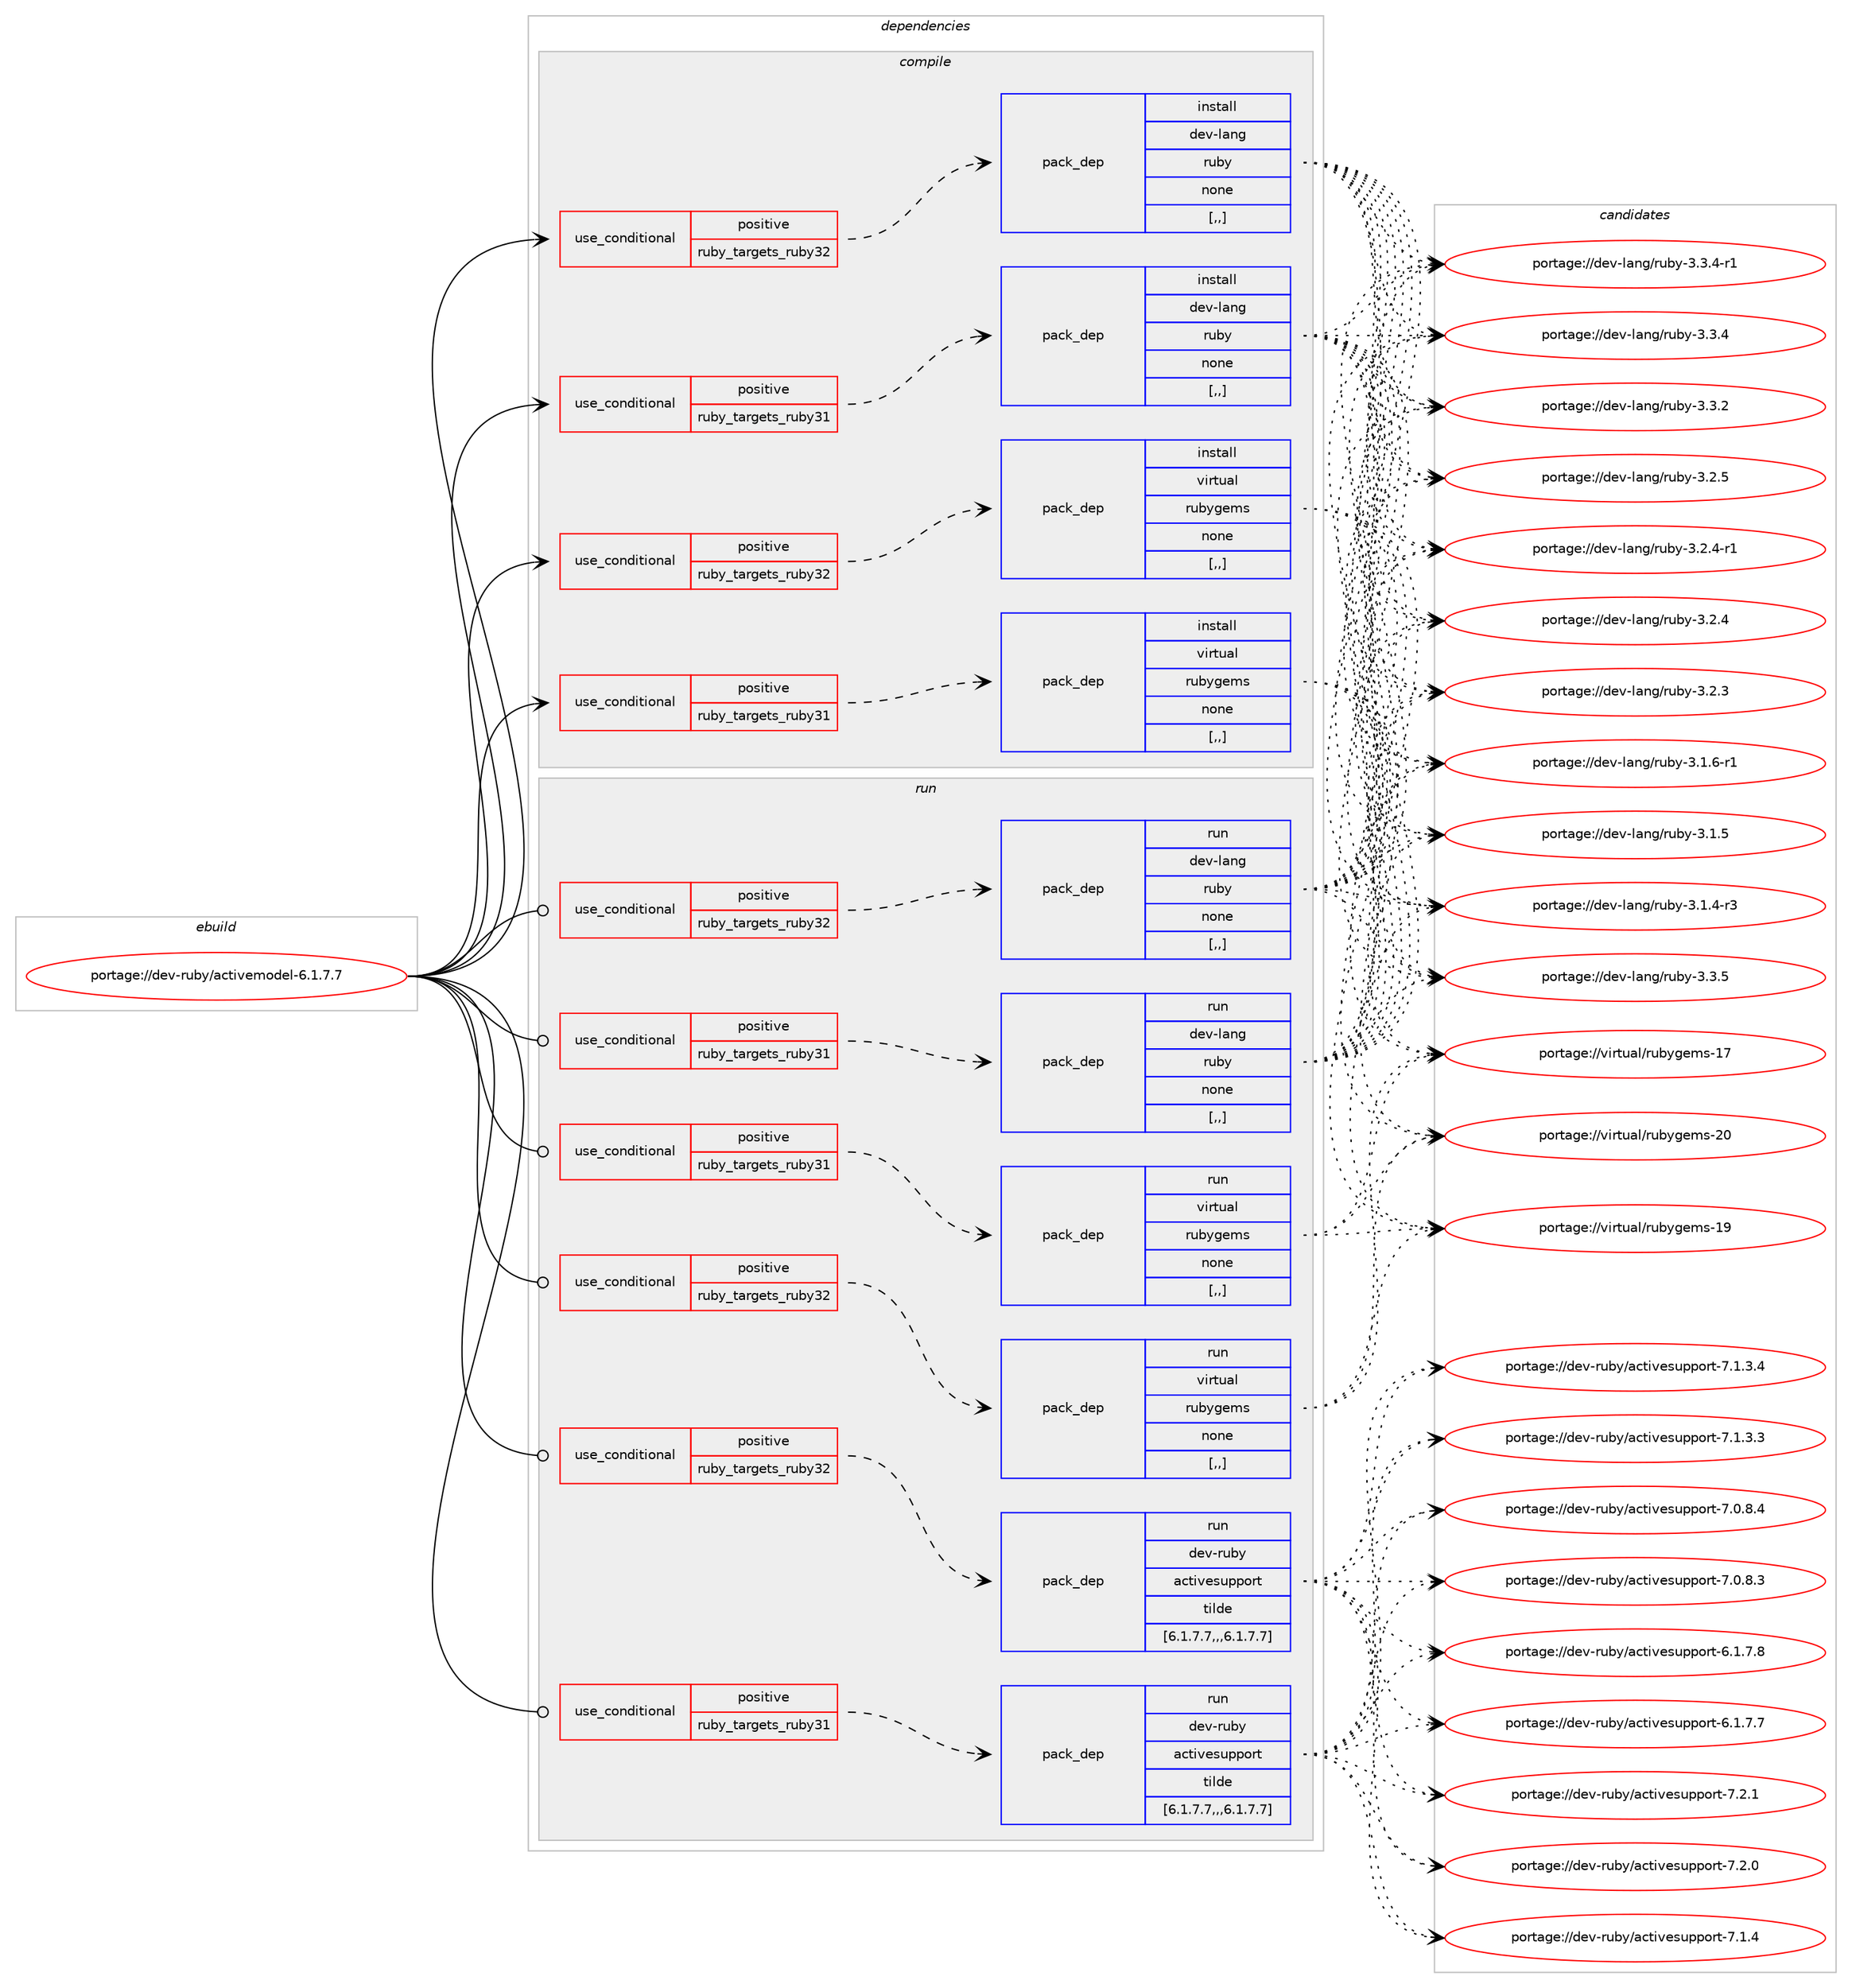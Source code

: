 digraph prolog {

# *************
# Graph options
# *************

newrank=true;
concentrate=true;
compound=true;
graph [rankdir=LR,fontname=Helvetica,fontsize=10,ranksep=1.5];#, ranksep=2.5, nodesep=0.2];
edge  [arrowhead=vee];
node  [fontname=Helvetica,fontsize=10];

# **********
# The ebuild
# **********

subgraph cluster_leftcol {
color=gray;
label=<<i>ebuild</i>>;
id [label="portage://dev-ruby/activemodel-6.1.7.7", color=red, width=4, href="../dev-ruby/activemodel-6.1.7.7.svg"];
}

# ****************
# The dependencies
# ****************

subgraph cluster_midcol {
color=gray;
label=<<i>dependencies</i>>;
subgraph cluster_compile {
fillcolor="#eeeeee";
style=filled;
label=<<i>compile</i>>;
subgraph cond174315 {
dependency670095 [label=<<TABLE BORDER="0" CELLBORDER="1" CELLSPACING="0" CELLPADDING="4"><TR><TD ROWSPAN="3" CELLPADDING="10">use_conditional</TD></TR><TR><TD>positive</TD></TR><TR><TD>ruby_targets_ruby31</TD></TR></TABLE>>, shape=none, color=red];
subgraph pack490902 {
dependency670096 [label=<<TABLE BORDER="0" CELLBORDER="1" CELLSPACING="0" CELLPADDING="4" WIDTH="220"><TR><TD ROWSPAN="6" CELLPADDING="30">pack_dep</TD></TR><TR><TD WIDTH="110">install</TD></TR><TR><TD>dev-lang</TD></TR><TR><TD>ruby</TD></TR><TR><TD>none</TD></TR><TR><TD>[,,]</TD></TR></TABLE>>, shape=none, color=blue];
}
dependency670095:e -> dependency670096:w [weight=20,style="dashed",arrowhead="vee"];
}
id:e -> dependency670095:w [weight=20,style="solid",arrowhead="vee"];
subgraph cond174316 {
dependency670097 [label=<<TABLE BORDER="0" CELLBORDER="1" CELLSPACING="0" CELLPADDING="4"><TR><TD ROWSPAN="3" CELLPADDING="10">use_conditional</TD></TR><TR><TD>positive</TD></TR><TR><TD>ruby_targets_ruby31</TD></TR></TABLE>>, shape=none, color=red];
subgraph pack490903 {
dependency670098 [label=<<TABLE BORDER="0" CELLBORDER="1" CELLSPACING="0" CELLPADDING="4" WIDTH="220"><TR><TD ROWSPAN="6" CELLPADDING="30">pack_dep</TD></TR><TR><TD WIDTH="110">install</TD></TR><TR><TD>virtual</TD></TR><TR><TD>rubygems</TD></TR><TR><TD>none</TD></TR><TR><TD>[,,]</TD></TR></TABLE>>, shape=none, color=blue];
}
dependency670097:e -> dependency670098:w [weight=20,style="dashed",arrowhead="vee"];
}
id:e -> dependency670097:w [weight=20,style="solid",arrowhead="vee"];
subgraph cond174317 {
dependency670099 [label=<<TABLE BORDER="0" CELLBORDER="1" CELLSPACING="0" CELLPADDING="4"><TR><TD ROWSPAN="3" CELLPADDING="10">use_conditional</TD></TR><TR><TD>positive</TD></TR><TR><TD>ruby_targets_ruby32</TD></TR></TABLE>>, shape=none, color=red];
subgraph pack490904 {
dependency670100 [label=<<TABLE BORDER="0" CELLBORDER="1" CELLSPACING="0" CELLPADDING="4" WIDTH="220"><TR><TD ROWSPAN="6" CELLPADDING="30">pack_dep</TD></TR><TR><TD WIDTH="110">install</TD></TR><TR><TD>dev-lang</TD></TR><TR><TD>ruby</TD></TR><TR><TD>none</TD></TR><TR><TD>[,,]</TD></TR></TABLE>>, shape=none, color=blue];
}
dependency670099:e -> dependency670100:w [weight=20,style="dashed",arrowhead="vee"];
}
id:e -> dependency670099:w [weight=20,style="solid",arrowhead="vee"];
subgraph cond174318 {
dependency670101 [label=<<TABLE BORDER="0" CELLBORDER="1" CELLSPACING="0" CELLPADDING="4"><TR><TD ROWSPAN="3" CELLPADDING="10">use_conditional</TD></TR><TR><TD>positive</TD></TR><TR><TD>ruby_targets_ruby32</TD></TR></TABLE>>, shape=none, color=red];
subgraph pack490905 {
dependency670102 [label=<<TABLE BORDER="0" CELLBORDER="1" CELLSPACING="0" CELLPADDING="4" WIDTH="220"><TR><TD ROWSPAN="6" CELLPADDING="30">pack_dep</TD></TR><TR><TD WIDTH="110">install</TD></TR><TR><TD>virtual</TD></TR><TR><TD>rubygems</TD></TR><TR><TD>none</TD></TR><TR><TD>[,,]</TD></TR></TABLE>>, shape=none, color=blue];
}
dependency670101:e -> dependency670102:w [weight=20,style="dashed",arrowhead="vee"];
}
id:e -> dependency670101:w [weight=20,style="solid",arrowhead="vee"];
}
subgraph cluster_compileandrun {
fillcolor="#eeeeee";
style=filled;
label=<<i>compile and run</i>>;
}
subgraph cluster_run {
fillcolor="#eeeeee";
style=filled;
label=<<i>run</i>>;
subgraph cond174319 {
dependency670103 [label=<<TABLE BORDER="0" CELLBORDER="1" CELLSPACING="0" CELLPADDING="4"><TR><TD ROWSPAN="3" CELLPADDING="10">use_conditional</TD></TR><TR><TD>positive</TD></TR><TR><TD>ruby_targets_ruby31</TD></TR></TABLE>>, shape=none, color=red];
subgraph pack490906 {
dependency670104 [label=<<TABLE BORDER="0" CELLBORDER="1" CELLSPACING="0" CELLPADDING="4" WIDTH="220"><TR><TD ROWSPAN="6" CELLPADDING="30">pack_dep</TD></TR><TR><TD WIDTH="110">run</TD></TR><TR><TD>dev-lang</TD></TR><TR><TD>ruby</TD></TR><TR><TD>none</TD></TR><TR><TD>[,,]</TD></TR></TABLE>>, shape=none, color=blue];
}
dependency670103:e -> dependency670104:w [weight=20,style="dashed",arrowhead="vee"];
}
id:e -> dependency670103:w [weight=20,style="solid",arrowhead="odot"];
subgraph cond174320 {
dependency670105 [label=<<TABLE BORDER="0" CELLBORDER="1" CELLSPACING="0" CELLPADDING="4"><TR><TD ROWSPAN="3" CELLPADDING="10">use_conditional</TD></TR><TR><TD>positive</TD></TR><TR><TD>ruby_targets_ruby31</TD></TR></TABLE>>, shape=none, color=red];
subgraph pack490907 {
dependency670106 [label=<<TABLE BORDER="0" CELLBORDER="1" CELLSPACING="0" CELLPADDING="4" WIDTH="220"><TR><TD ROWSPAN="6" CELLPADDING="30">pack_dep</TD></TR><TR><TD WIDTH="110">run</TD></TR><TR><TD>dev-ruby</TD></TR><TR><TD>activesupport</TD></TR><TR><TD>tilde</TD></TR><TR><TD>[6.1.7.7,,,6.1.7.7]</TD></TR></TABLE>>, shape=none, color=blue];
}
dependency670105:e -> dependency670106:w [weight=20,style="dashed",arrowhead="vee"];
}
id:e -> dependency670105:w [weight=20,style="solid",arrowhead="odot"];
subgraph cond174321 {
dependency670107 [label=<<TABLE BORDER="0" CELLBORDER="1" CELLSPACING="0" CELLPADDING="4"><TR><TD ROWSPAN="3" CELLPADDING="10">use_conditional</TD></TR><TR><TD>positive</TD></TR><TR><TD>ruby_targets_ruby31</TD></TR></TABLE>>, shape=none, color=red];
subgraph pack490908 {
dependency670108 [label=<<TABLE BORDER="0" CELLBORDER="1" CELLSPACING="0" CELLPADDING="4" WIDTH="220"><TR><TD ROWSPAN="6" CELLPADDING="30">pack_dep</TD></TR><TR><TD WIDTH="110">run</TD></TR><TR><TD>virtual</TD></TR><TR><TD>rubygems</TD></TR><TR><TD>none</TD></TR><TR><TD>[,,]</TD></TR></TABLE>>, shape=none, color=blue];
}
dependency670107:e -> dependency670108:w [weight=20,style="dashed",arrowhead="vee"];
}
id:e -> dependency670107:w [weight=20,style="solid",arrowhead="odot"];
subgraph cond174322 {
dependency670109 [label=<<TABLE BORDER="0" CELLBORDER="1" CELLSPACING="0" CELLPADDING="4"><TR><TD ROWSPAN="3" CELLPADDING="10">use_conditional</TD></TR><TR><TD>positive</TD></TR><TR><TD>ruby_targets_ruby32</TD></TR></TABLE>>, shape=none, color=red];
subgraph pack490909 {
dependency670110 [label=<<TABLE BORDER="0" CELLBORDER="1" CELLSPACING="0" CELLPADDING="4" WIDTH="220"><TR><TD ROWSPAN="6" CELLPADDING="30">pack_dep</TD></TR><TR><TD WIDTH="110">run</TD></TR><TR><TD>dev-lang</TD></TR><TR><TD>ruby</TD></TR><TR><TD>none</TD></TR><TR><TD>[,,]</TD></TR></TABLE>>, shape=none, color=blue];
}
dependency670109:e -> dependency670110:w [weight=20,style="dashed",arrowhead="vee"];
}
id:e -> dependency670109:w [weight=20,style="solid",arrowhead="odot"];
subgraph cond174323 {
dependency670111 [label=<<TABLE BORDER="0" CELLBORDER="1" CELLSPACING="0" CELLPADDING="4"><TR><TD ROWSPAN="3" CELLPADDING="10">use_conditional</TD></TR><TR><TD>positive</TD></TR><TR><TD>ruby_targets_ruby32</TD></TR></TABLE>>, shape=none, color=red];
subgraph pack490910 {
dependency670112 [label=<<TABLE BORDER="0" CELLBORDER="1" CELLSPACING="0" CELLPADDING="4" WIDTH="220"><TR><TD ROWSPAN="6" CELLPADDING="30">pack_dep</TD></TR><TR><TD WIDTH="110">run</TD></TR><TR><TD>dev-ruby</TD></TR><TR><TD>activesupport</TD></TR><TR><TD>tilde</TD></TR><TR><TD>[6.1.7.7,,,6.1.7.7]</TD></TR></TABLE>>, shape=none, color=blue];
}
dependency670111:e -> dependency670112:w [weight=20,style="dashed",arrowhead="vee"];
}
id:e -> dependency670111:w [weight=20,style="solid",arrowhead="odot"];
subgraph cond174324 {
dependency670113 [label=<<TABLE BORDER="0" CELLBORDER="1" CELLSPACING="0" CELLPADDING="4"><TR><TD ROWSPAN="3" CELLPADDING="10">use_conditional</TD></TR><TR><TD>positive</TD></TR><TR><TD>ruby_targets_ruby32</TD></TR></TABLE>>, shape=none, color=red];
subgraph pack490911 {
dependency670114 [label=<<TABLE BORDER="0" CELLBORDER="1" CELLSPACING="0" CELLPADDING="4" WIDTH="220"><TR><TD ROWSPAN="6" CELLPADDING="30">pack_dep</TD></TR><TR><TD WIDTH="110">run</TD></TR><TR><TD>virtual</TD></TR><TR><TD>rubygems</TD></TR><TR><TD>none</TD></TR><TR><TD>[,,]</TD></TR></TABLE>>, shape=none, color=blue];
}
dependency670113:e -> dependency670114:w [weight=20,style="dashed",arrowhead="vee"];
}
id:e -> dependency670113:w [weight=20,style="solid",arrowhead="odot"];
}
}

# **************
# The candidates
# **************

subgraph cluster_choices {
rank=same;
color=gray;
label=<<i>candidates</i>>;

subgraph choice490902 {
color=black;
nodesep=1;
choice10010111845108971101034711411798121455146514653 [label="portage://dev-lang/ruby-3.3.5", color=red, width=4,href="../dev-lang/ruby-3.3.5.svg"];
choice100101118451089711010347114117981214551465146524511449 [label="portage://dev-lang/ruby-3.3.4-r1", color=red, width=4,href="../dev-lang/ruby-3.3.4-r1.svg"];
choice10010111845108971101034711411798121455146514652 [label="portage://dev-lang/ruby-3.3.4", color=red, width=4,href="../dev-lang/ruby-3.3.4.svg"];
choice10010111845108971101034711411798121455146514650 [label="portage://dev-lang/ruby-3.3.2", color=red, width=4,href="../dev-lang/ruby-3.3.2.svg"];
choice10010111845108971101034711411798121455146504653 [label="portage://dev-lang/ruby-3.2.5", color=red, width=4,href="../dev-lang/ruby-3.2.5.svg"];
choice100101118451089711010347114117981214551465046524511449 [label="portage://dev-lang/ruby-3.2.4-r1", color=red, width=4,href="../dev-lang/ruby-3.2.4-r1.svg"];
choice10010111845108971101034711411798121455146504652 [label="portage://dev-lang/ruby-3.2.4", color=red, width=4,href="../dev-lang/ruby-3.2.4.svg"];
choice10010111845108971101034711411798121455146504651 [label="portage://dev-lang/ruby-3.2.3", color=red, width=4,href="../dev-lang/ruby-3.2.3.svg"];
choice100101118451089711010347114117981214551464946544511449 [label="portage://dev-lang/ruby-3.1.6-r1", color=red, width=4,href="../dev-lang/ruby-3.1.6-r1.svg"];
choice10010111845108971101034711411798121455146494653 [label="portage://dev-lang/ruby-3.1.5", color=red, width=4,href="../dev-lang/ruby-3.1.5.svg"];
choice100101118451089711010347114117981214551464946524511451 [label="portage://dev-lang/ruby-3.1.4-r3", color=red, width=4,href="../dev-lang/ruby-3.1.4-r3.svg"];
dependency670096:e -> choice10010111845108971101034711411798121455146514653:w [style=dotted,weight="100"];
dependency670096:e -> choice100101118451089711010347114117981214551465146524511449:w [style=dotted,weight="100"];
dependency670096:e -> choice10010111845108971101034711411798121455146514652:w [style=dotted,weight="100"];
dependency670096:e -> choice10010111845108971101034711411798121455146514650:w [style=dotted,weight="100"];
dependency670096:e -> choice10010111845108971101034711411798121455146504653:w [style=dotted,weight="100"];
dependency670096:e -> choice100101118451089711010347114117981214551465046524511449:w [style=dotted,weight="100"];
dependency670096:e -> choice10010111845108971101034711411798121455146504652:w [style=dotted,weight="100"];
dependency670096:e -> choice10010111845108971101034711411798121455146504651:w [style=dotted,weight="100"];
dependency670096:e -> choice100101118451089711010347114117981214551464946544511449:w [style=dotted,weight="100"];
dependency670096:e -> choice10010111845108971101034711411798121455146494653:w [style=dotted,weight="100"];
dependency670096:e -> choice100101118451089711010347114117981214551464946524511451:w [style=dotted,weight="100"];
}
subgraph choice490903 {
color=black;
nodesep=1;
choice118105114116117971084711411798121103101109115455048 [label="portage://virtual/rubygems-20", color=red, width=4,href="../virtual/rubygems-20.svg"];
choice118105114116117971084711411798121103101109115454957 [label="portage://virtual/rubygems-19", color=red, width=4,href="../virtual/rubygems-19.svg"];
choice118105114116117971084711411798121103101109115454955 [label="portage://virtual/rubygems-17", color=red, width=4,href="../virtual/rubygems-17.svg"];
dependency670098:e -> choice118105114116117971084711411798121103101109115455048:w [style=dotted,weight="100"];
dependency670098:e -> choice118105114116117971084711411798121103101109115454957:w [style=dotted,weight="100"];
dependency670098:e -> choice118105114116117971084711411798121103101109115454955:w [style=dotted,weight="100"];
}
subgraph choice490904 {
color=black;
nodesep=1;
choice10010111845108971101034711411798121455146514653 [label="portage://dev-lang/ruby-3.3.5", color=red, width=4,href="../dev-lang/ruby-3.3.5.svg"];
choice100101118451089711010347114117981214551465146524511449 [label="portage://dev-lang/ruby-3.3.4-r1", color=red, width=4,href="../dev-lang/ruby-3.3.4-r1.svg"];
choice10010111845108971101034711411798121455146514652 [label="portage://dev-lang/ruby-3.3.4", color=red, width=4,href="../dev-lang/ruby-3.3.4.svg"];
choice10010111845108971101034711411798121455146514650 [label="portage://dev-lang/ruby-3.3.2", color=red, width=4,href="../dev-lang/ruby-3.3.2.svg"];
choice10010111845108971101034711411798121455146504653 [label="portage://dev-lang/ruby-3.2.5", color=red, width=4,href="../dev-lang/ruby-3.2.5.svg"];
choice100101118451089711010347114117981214551465046524511449 [label="portage://dev-lang/ruby-3.2.4-r1", color=red, width=4,href="../dev-lang/ruby-3.2.4-r1.svg"];
choice10010111845108971101034711411798121455146504652 [label="portage://dev-lang/ruby-3.2.4", color=red, width=4,href="../dev-lang/ruby-3.2.4.svg"];
choice10010111845108971101034711411798121455146504651 [label="portage://dev-lang/ruby-3.2.3", color=red, width=4,href="../dev-lang/ruby-3.2.3.svg"];
choice100101118451089711010347114117981214551464946544511449 [label="portage://dev-lang/ruby-3.1.6-r1", color=red, width=4,href="../dev-lang/ruby-3.1.6-r1.svg"];
choice10010111845108971101034711411798121455146494653 [label="portage://dev-lang/ruby-3.1.5", color=red, width=4,href="../dev-lang/ruby-3.1.5.svg"];
choice100101118451089711010347114117981214551464946524511451 [label="portage://dev-lang/ruby-3.1.4-r3", color=red, width=4,href="../dev-lang/ruby-3.1.4-r3.svg"];
dependency670100:e -> choice10010111845108971101034711411798121455146514653:w [style=dotted,weight="100"];
dependency670100:e -> choice100101118451089711010347114117981214551465146524511449:w [style=dotted,weight="100"];
dependency670100:e -> choice10010111845108971101034711411798121455146514652:w [style=dotted,weight="100"];
dependency670100:e -> choice10010111845108971101034711411798121455146514650:w [style=dotted,weight="100"];
dependency670100:e -> choice10010111845108971101034711411798121455146504653:w [style=dotted,weight="100"];
dependency670100:e -> choice100101118451089711010347114117981214551465046524511449:w [style=dotted,weight="100"];
dependency670100:e -> choice10010111845108971101034711411798121455146504652:w [style=dotted,weight="100"];
dependency670100:e -> choice10010111845108971101034711411798121455146504651:w [style=dotted,weight="100"];
dependency670100:e -> choice100101118451089711010347114117981214551464946544511449:w [style=dotted,weight="100"];
dependency670100:e -> choice10010111845108971101034711411798121455146494653:w [style=dotted,weight="100"];
dependency670100:e -> choice100101118451089711010347114117981214551464946524511451:w [style=dotted,weight="100"];
}
subgraph choice490905 {
color=black;
nodesep=1;
choice118105114116117971084711411798121103101109115455048 [label="portage://virtual/rubygems-20", color=red, width=4,href="../virtual/rubygems-20.svg"];
choice118105114116117971084711411798121103101109115454957 [label="portage://virtual/rubygems-19", color=red, width=4,href="../virtual/rubygems-19.svg"];
choice118105114116117971084711411798121103101109115454955 [label="portage://virtual/rubygems-17", color=red, width=4,href="../virtual/rubygems-17.svg"];
dependency670102:e -> choice118105114116117971084711411798121103101109115455048:w [style=dotted,weight="100"];
dependency670102:e -> choice118105114116117971084711411798121103101109115454957:w [style=dotted,weight="100"];
dependency670102:e -> choice118105114116117971084711411798121103101109115454955:w [style=dotted,weight="100"];
}
subgraph choice490906 {
color=black;
nodesep=1;
choice10010111845108971101034711411798121455146514653 [label="portage://dev-lang/ruby-3.3.5", color=red, width=4,href="../dev-lang/ruby-3.3.5.svg"];
choice100101118451089711010347114117981214551465146524511449 [label="portage://dev-lang/ruby-3.3.4-r1", color=red, width=4,href="../dev-lang/ruby-3.3.4-r1.svg"];
choice10010111845108971101034711411798121455146514652 [label="portage://dev-lang/ruby-3.3.4", color=red, width=4,href="../dev-lang/ruby-3.3.4.svg"];
choice10010111845108971101034711411798121455146514650 [label="portage://dev-lang/ruby-3.3.2", color=red, width=4,href="../dev-lang/ruby-3.3.2.svg"];
choice10010111845108971101034711411798121455146504653 [label="portage://dev-lang/ruby-3.2.5", color=red, width=4,href="../dev-lang/ruby-3.2.5.svg"];
choice100101118451089711010347114117981214551465046524511449 [label="portage://dev-lang/ruby-3.2.4-r1", color=red, width=4,href="../dev-lang/ruby-3.2.4-r1.svg"];
choice10010111845108971101034711411798121455146504652 [label="portage://dev-lang/ruby-3.2.4", color=red, width=4,href="../dev-lang/ruby-3.2.4.svg"];
choice10010111845108971101034711411798121455146504651 [label="portage://dev-lang/ruby-3.2.3", color=red, width=4,href="../dev-lang/ruby-3.2.3.svg"];
choice100101118451089711010347114117981214551464946544511449 [label="portage://dev-lang/ruby-3.1.6-r1", color=red, width=4,href="../dev-lang/ruby-3.1.6-r1.svg"];
choice10010111845108971101034711411798121455146494653 [label="portage://dev-lang/ruby-3.1.5", color=red, width=4,href="../dev-lang/ruby-3.1.5.svg"];
choice100101118451089711010347114117981214551464946524511451 [label="portage://dev-lang/ruby-3.1.4-r3", color=red, width=4,href="../dev-lang/ruby-3.1.4-r3.svg"];
dependency670104:e -> choice10010111845108971101034711411798121455146514653:w [style=dotted,weight="100"];
dependency670104:e -> choice100101118451089711010347114117981214551465146524511449:w [style=dotted,weight="100"];
dependency670104:e -> choice10010111845108971101034711411798121455146514652:w [style=dotted,weight="100"];
dependency670104:e -> choice10010111845108971101034711411798121455146514650:w [style=dotted,weight="100"];
dependency670104:e -> choice10010111845108971101034711411798121455146504653:w [style=dotted,weight="100"];
dependency670104:e -> choice100101118451089711010347114117981214551465046524511449:w [style=dotted,weight="100"];
dependency670104:e -> choice10010111845108971101034711411798121455146504652:w [style=dotted,weight="100"];
dependency670104:e -> choice10010111845108971101034711411798121455146504651:w [style=dotted,weight="100"];
dependency670104:e -> choice100101118451089711010347114117981214551464946544511449:w [style=dotted,weight="100"];
dependency670104:e -> choice10010111845108971101034711411798121455146494653:w [style=dotted,weight="100"];
dependency670104:e -> choice100101118451089711010347114117981214551464946524511451:w [style=dotted,weight="100"];
}
subgraph choice490907 {
color=black;
nodesep=1;
choice1001011184511411798121479799116105118101115117112112111114116455546504649 [label="portage://dev-ruby/activesupport-7.2.1", color=red, width=4,href="../dev-ruby/activesupport-7.2.1.svg"];
choice1001011184511411798121479799116105118101115117112112111114116455546504648 [label="portage://dev-ruby/activesupport-7.2.0", color=red, width=4,href="../dev-ruby/activesupport-7.2.0.svg"];
choice1001011184511411798121479799116105118101115117112112111114116455546494652 [label="portage://dev-ruby/activesupport-7.1.4", color=red, width=4,href="../dev-ruby/activesupport-7.1.4.svg"];
choice10010111845114117981214797991161051181011151171121121111141164555464946514652 [label="portage://dev-ruby/activesupport-7.1.3.4", color=red, width=4,href="../dev-ruby/activesupport-7.1.3.4.svg"];
choice10010111845114117981214797991161051181011151171121121111141164555464946514651 [label="portage://dev-ruby/activesupport-7.1.3.3", color=red, width=4,href="../dev-ruby/activesupport-7.1.3.3.svg"];
choice10010111845114117981214797991161051181011151171121121111141164555464846564652 [label="portage://dev-ruby/activesupport-7.0.8.4", color=red, width=4,href="../dev-ruby/activesupport-7.0.8.4.svg"];
choice10010111845114117981214797991161051181011151171121121111141164555464846564651 [label="portage://dev-ruby/activesupport-7.0.8.3", color=red, width=4,href="../dev-ruby/activesupport-7.0.8.3.svg"];
choice10010111845114117981214797991161051181011151171121121111141164554464946554656 [label="portage://dev-ruby/activesupport-6.1.7.8", color=red, width=4,href="../dev-ruby/activesupport-6.1.7.8.svg"];
choice10010111845114117981214797991161051181011151171121121111141164554464946554655 [label="portage://dev-ruby/activesupport-6.1.7.7", color=red, width=4,href="../dev-ruby/activesupport-6.1.7.7.svg"];
dependency670106:e -> choice1001011184511411798121479799116105118101115117112112111114116455546504649:w [style=dotted,weight="100"];
dependency670106:e -> choice1001011184511411798121479799116105118101115117112112111114116455546504648:w [style=dotted,weight="100"];
dependency670106:e -> choice1001011184511411798121479799116105118101115117112112111114116455546494652:w [style=dotted,weight="100"];
dependency670106:e -> choice10010111845114117981214797991161051181011151171121121111141164555464946514652:w [style=dotted,weight="100"];
dependency670106:e -> choice10010111845114117981214797991161051181011151171121121111141164555464946514651:w [style=dotted,weight="100"];
dependency670106:e -> choice10010111845114117981214797991161051181011151171121121111141164555464846564652:w [style=dotted,weight="100"];
dependency670106:e -> choice10010111845114117981214797991161051181011151171121121111141164555464846564651:w [style=dotted,weight="100"];
dependency670106:e -> choice10010111845114117981214797991161051181011151171121121111141164554464946554656:w [style=dotted,weight="100"];
dependency670106:e -> choice10010111845114117981214797991161051181011151171121121111141164554464946554655:w [style=dotted,weight="100"];
}
subgraph choice490908 {
color=black;
nodesep=1;
choice118105114116117971084711411798121103101109115455048 [label="portage://virtual/rubygems-20", color=red, width=4,href="../virtual/rubygems-20.svg"];
choice118105114116117971084711411798121103101109115454957 [label="portage://virtual/rubygems-19", color=red, width=4,href="../virtual/rubygems-19.svg"];
choice118105114116117971084711411798121103101109115454955 [label="portage://virtual/rubygems-17", color=red, width=4,href="../virtual/rubygems-17.svg"];
dependency670108:e -> choice118105114116117971084711411798121103101109115455048:w [style=dotted,weight="100"];
dependency670108:e -> choice118105114116117971084711411798121103101109115454957:w [style=dotted,weight="100"];
dependency670108:e -> choice118105114116117971084711411798121103101109115454955:w [style=dotted,weight="100"];
}
subgraph choice490909 {
color=black;
nodesep=1;
choice10010111845108971101034711411798121455146514653 [label="portage://dev-lang/ruby-3.3.5", color=red, width=4,href="../dev-lang/ruby-3.3.5.svg"];
choice100101118451089711010347114117981214551465146524511449 [label="portage://dev-lang/ruby-3.3.4-r1", color=red, width=4,href="../dev-lang/ruby-3.3.4-r1.svg"];
choice10010111845108971101034711411798121455146514652 [label="portage://dev-lang/ruby-3.3.4", color=red, width=4,href="../dev-lang/ruby-3.3.4.svg"];
choice10010111845108971101034711411798121455146514650 [label="portage://dev-lang/ruby-3.3.2", color=red, width=4,href="../dev-lang/ruby-3.3.2.svg"];
choice10010111845108971101034711411798121455146504653 [label="portage://dev-lang/ruby-3.2.5", color=red, width=4,href="../dev-lang/ruby-3.2.5.svg"];
choice100101118451089711010347114117981214551465046524511449 [label="portage://dev-lang/ruby-3.2.4-r1", color=red, width=4,href="../dev-lang/ruby-3.2.4-r1.svg"];
choice10010111845108971101034711411798121455146504652 [label="portage://dev-lang/ruby-3.2.4", color=red, width=4,href="../dev-lang/ruby-3.2.4.svg"];
choice10010111845108971101034711411798121455146504651 [label="portage://dev-lang/ruby-3.2.3", color=red, width=4,href="../dev-lang/ruby-3.2.3.svg"];
choice100101118451089711010347114117981214551464946544511449 [label="portage://dev-lang/ruby-3.1.6-r1", color=red, width=4,href="../dev-lang/ruby-3.1.6-r1.svg"];
choice10010111845108971101034711411798121455146494653 [label="portage://dev-lang/ruby-3.1.5", color=red, width=4,href="../dev-lang/ruby-3.1.5.svg"];
choice100101118451089711010347114117981214551464946524511451 [label="portage://dev-lang/ruby-3.1.4-r3", color=red, width=4,href="../dev-lang/ruby-3.1.4-r3.svg"];
dependency670110:e -> choice10010111845108971101034711411798121455146514653:w [style=dotted,weight="100"];
dependency670110:e -> choice100101118451089711010347114117981214551465146524511449:w [style=dotted,weight="100"];
dependency670110:e -> choice10010111845108971101034711411798121455146514652:w [style=dotted,weight="100"];
dependency670110:e -> choice10010111845108971101034711411798121455146514650:w [style=dotted,weight="100"];
dependency670110:e -> choice10010111845108971101034711411798121455146504653:w [style=dotted,weight="100"];
dependency670110:e -> choice100101118451089711010347114117981214551465046524511449:w [style=dotted,weight="100"];
dependency670110:e -> choice10010111845108971101034711411798121455146504652:w [style=dotted,weight="100"];
dependency670110:e -> choice10010111845108971101034711411798121455146504651:w [style=dotted,weight="100"];
dependency670110:e -> choice100101118451089711010347114117981214551464946544511449:w [style=dotted,weight="100"];
dependency670110:e -> choice10010111845108971101034711411798121455146494653:w [style=dotted,weight="100"];
dependency670110:e -> choice100101118451089711010347114117981214551464946524511451:w [style=dotted,weight="100"];
}
subgraph choice490910 {
color=black;
nodesep=1;
choice1001011184511411798121479799116105118101115117112112111114116455546504649 [label="portage://dev-ruby/activesupport-7.2.1", color=red, width=4,href="../dev-ruby/activesupport-7.2.1.svg"];
choice1001011184511411798121479799116105118101115117112112111114116455546504648 [label="portage://dev-ruby/activesupport-7.2.0", color=red, width=4,href="../dev-ruby/activesupport-7.2.0.svg"];
choice1001011184511411798121479799116105118101115117112112111114116455546494652 [label="portage://dev-ruby/activesupport-7.1.4", color=red, width=4,href="../dev-ruby/activesupport-7.1.4.svg"];
choice10010111845114117981214797991161051181011151171121121111141164555464946514652 [label="portage://dev-ruby/activesupport-7.1.3.4", color=red, width=4,href="../dev-ruby/activesupport-7.1.3.4.svg"];
choice10010111845114117981214797991161051181011151171121121111141164555464946514651 [label="portage://dev-ruby/activesupport-7.1.3.3", color=red, width=4,href="../dev-ruby/activesupport-7.1.3.3.svg"];
choice10010111845114117981214797991161051181011151171121121111141164555464846564652 [label="portage://dev-ruby/activesupport-7.0.8.4", color=red, width=4,href="../dev-ruby/activesupport-7.0.8.4.svg"];
choice10010111845114117981214797991161051181011151171121121111141164555464846564651 [label="portage://dev-ruby/activesupport-7.0.8.3", color=red, width=4,href="../dev-ruby/activesupport-7.0.8.3.svg"];
choice10010111845114117981214797991161051181011151171121121111141164554464946554656 [label="portage://dev-ruby/activesupport-6.1.7.8", color=red, width=4,href="../dev-ruby/activesupport-6.1.7.8.svg"];
choice10010111845114117981214797991161051181011151171121121111141164554464946554655 [label="portage://dev-ruby/activesupport-6.1.7.7", color=red, width=4,href="../dev-ruby/activesupport-6.1.7.7.svg"];
dependency670112:e -> choice1001011184511411798121479799116105118101115117112112111114116455546504649:w [style=dotted,weight="100"];
dependency670112:e -> choice1001011184511411798121479799116105118101115117112112111114116455546504648:w [style=dotted,weight="100"];
dependency670112:e -> choice1001011184511411798121479799116105118101115117112112111114116455546494652:w [style=dotted,weight="100"];
dependency670112:e -> choice10010111845114117981214797991161051181011151171121121111141164555464946514652:w [style=dotted,weight="100"];
dependency670112:e -> choice10010111845114117981214797991161051181011151171121121111141164555464946514651:w [style=dotted,weight="100"];
dependency670112:e -> choice10010111845114117981214797991161051181011151171121121111141164555464846564652:w [style=dotted,weight="100"];
dependency670112:e -> choice10010111845114117981214797991161051181011151171121121111141164555464846564651:w [style=dotted,weight="100"];
dependency670112:e -> choice10010111845114117981214797991161051181011151171121121111141164554464946554656:w [style=dotted,weight="100"];
dependency670112:e -> choice10010111845114117981214797991161051181011151171121121111141164554464946554655:w [style=dotted,weight="100"];
}
subgraph choice490911 {
color=black;
nodesep=1;
choice118105114116117971084711411798121103101109115455048 [label="portage://virtual/rubygems-20", color=red, width=4,href="../virtual/rubygems-20.svg"];
choice118105114116117971084711411798121103101109115454957 [label="portage://virtual/rubygems-19", color=red, width=4,href="../virtual/rubygems-19.svg"];
choice118105114116117971084711411798121103101109115454955 [label="portage://virtual/rubygems-17", color=red, width=4,href="../virtual/rubygems-17.svg"];
dependency670114:e -> choice118105114116117971084711411798121103101109115455048:w [style=dotted,weight="100"];
dependency670114:e -> choice118105114116117971084711411798121103101109115454957:w [style=dotted,weight="100"];
dependency670114:e -> choice118105114116117971084711411798121103101109115454955:w [style=dotted,weight="100"];
}
}

}
